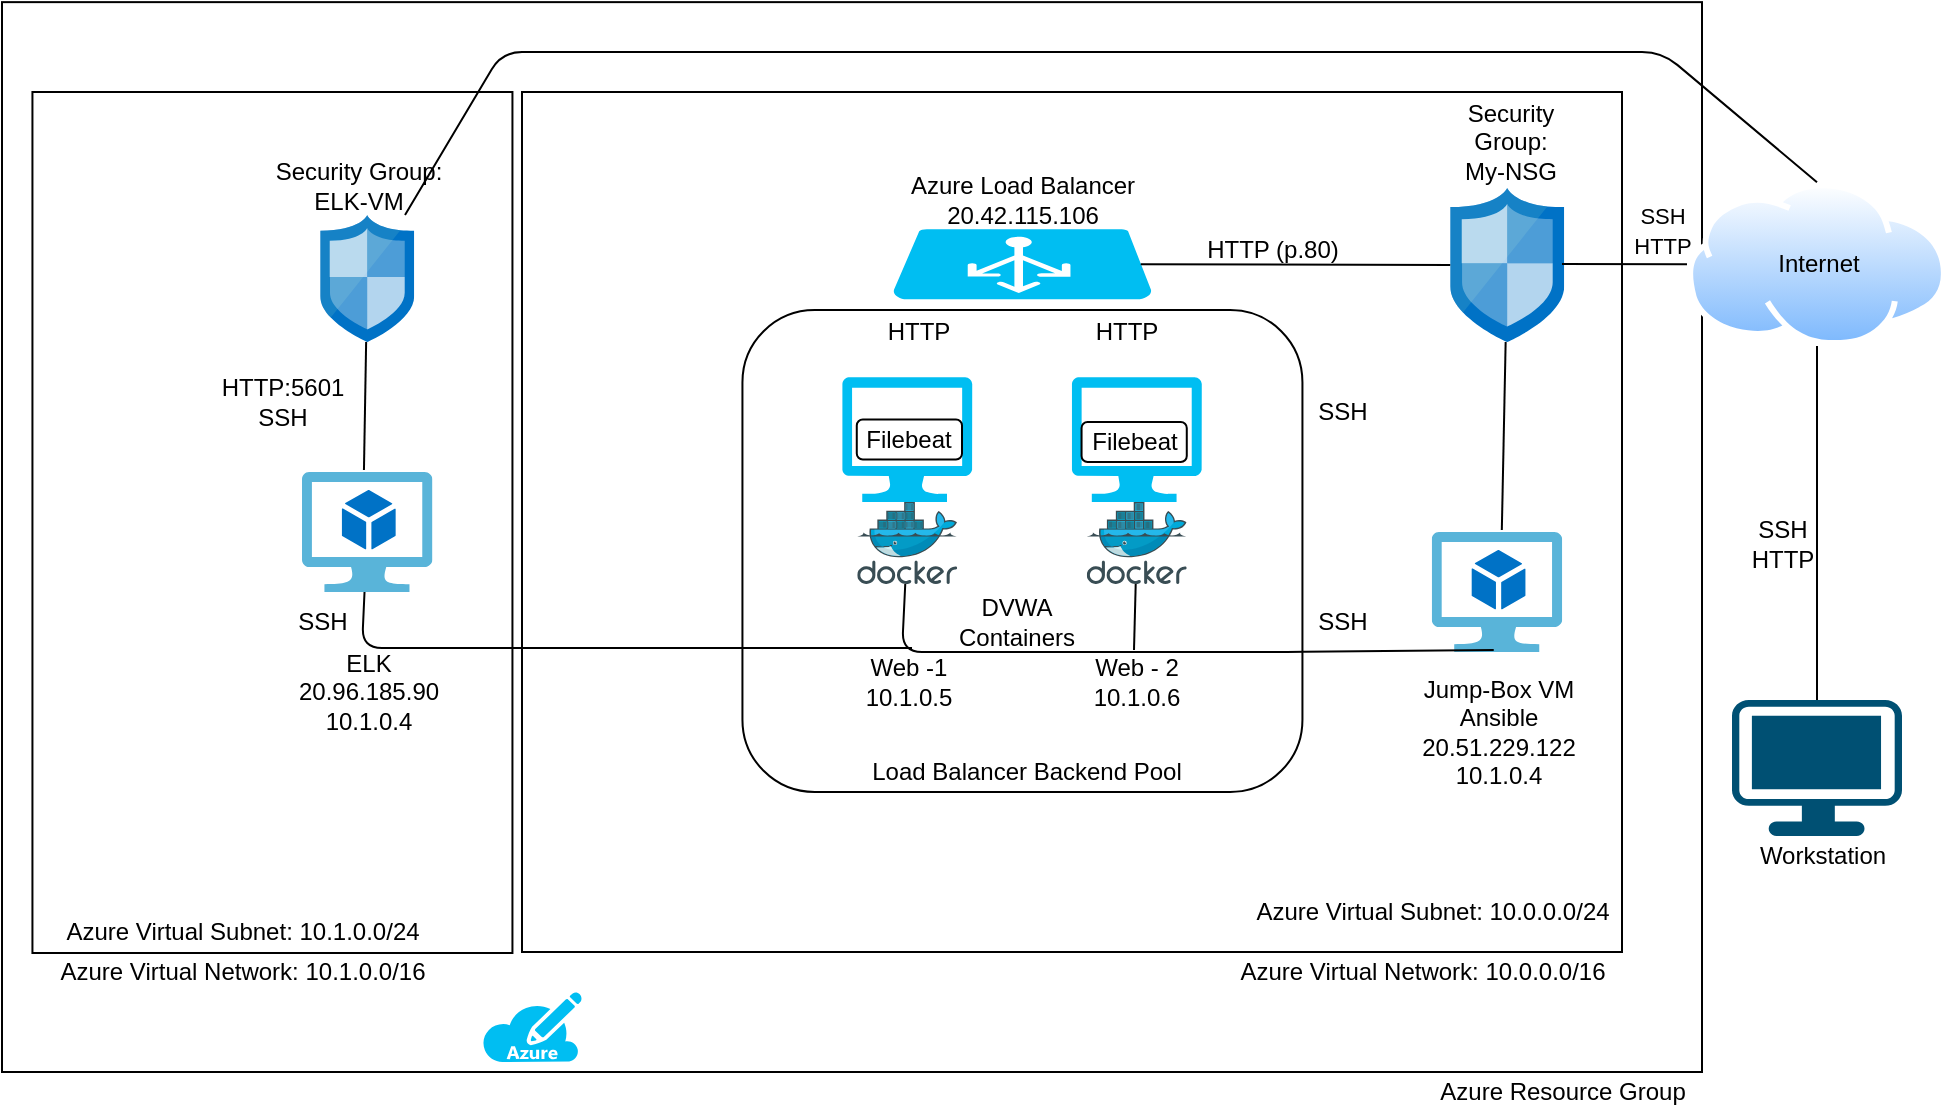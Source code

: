 <mxfile version="14.9.4" type="device" pages="2"><diagram id="WI9T0HZ2pTsCkuznbFz-" name="Page-1"><mxGraphModel dx="1113" dy="562" grid="1" gridSize="10" guides="1" tooltips="1" connect="1" arrows="1" fold="1" page="1" pageScale="1" pageWidth="1169" pageHeight="827" math="0" shadow="0"><root><mxCell id="0"/><mxCell id="1" parent="0"/><mxCell id="Ddgg6woKsuCXElCOtGVo-7" value="" style="rounded=0;whiteSpace=wrap;html=1;" parent="1" vertex="1"><mxGeometry y="65.07" width="850" height="534.93" as="geometry"/></mxCell><mxCell id="Ddgg6woKsuCXElCOtGVo-9" value="" style="rounded=0;whiteSpace=wrap;html=1;" parent="1" vertex="1"><mxGeometry x="260" y="110" width="550" height="430" as="geometry"/></mxCell><mxCell id="Ddgg6woKsuCXElCOtGVo-38" value="" style="rounded=1;whiteSpace=wrap;html=1;" parent="1" vertex="1"><mxGeometry x="370.22" y="219" width="280" height="241" as="geometry"/></mxCell><mxCell id="flzH0rfVugFR3oUlyLIn-26" value="" style="verticalLabelPosition=bottom;html=1;verticalAlign=top;align=center;strokeColor=none;fillColor=#00BEF2;shape=mxgraph.azure.computer;pointerEvents=1;" vertex="1" parent="1"><mxGeometry x="534.89" y="252.5" width="65" height="62.5" as="geometry"/></mxCell><mxCell id="flzH0rfVugFR3oUlyLIn-33" style="edgeStyle=none;rounded=0;orthogonalLoop=1;jettySize=auto;html=1;exitX=0.5;exitY=0;exitDx=0;exitDy=0;entryX=-0.048;entryY=-0.021;entryDx=0;entryDy=0;entryPerimeter=0;" edge="1" parent="1" source="flzH0rfVugFR3oUlyLIn-17" target="flzH0rfVugFR3oUlyLIn-5"><mxGeometry relative="1" as="geometry"/></mxCell><mxCell id="flzH0rfVugFR3oUlyLIn-17" value="" style="rounded=0;whiteSpace=wrap;html=1;" vertex="1" parent="1"><mxGeometry x="15.22" y="110" width="240" height="430.5" as="geometry"/></mxCell><mxCell id="Ddgg6woKsuCXElCOtGVo-1" value="" style="points=[[0.03,0.03,0],[0.5,0,0],[0.97,0.03,0],[1,0.4,0],[0.97,0.745,0],[0.5,1,0],[0.03,0.745,0],[0,0.4,0]];verticalLabelPosition=bottom;html=1;verticalAlign=top;aspect=fixed;align=center;pointerEvents=1;shape=mxgraph.cisco19.workstation;fillColor=#005073;strokeColor=none;" parent="1" vertex="1"><mxGeometry x="865" y="414" width="85" height="68" as="geometry"/></mxCell><mxCell id="Ddgg6woKsuCXElCOtGVo-2" value="Workstation" style="text;html=1;resizable=0;autosize=1;align=center;verticalAlign=middle;points=[];fillColor=none;strokeColor=none;rounded=0;" parent="1" vertex="1"><mxGeometry x="870" y="482" width="80" height="20" as="geometry"/></mxCell><mxCell id="Ddgg6woKsuCXElCOtGVo-3" value="" style="aspect=fixed;perimeter=ellipsePerimeter;html=1;align=center;shadow=0;dashed=0;spacingTop=3;image;image=img/lib/active_directory/internet_cloud.svg;" parent="1" vertex="1"><mxGeometry x="842.5" y="155.13" width="130" height="81.9" as="geometry"/></mxCell><mxCell id="Ddgg6woKsuCXElCOtGVo-4" value="Internet" style="text;html=1;resizable=0;autosize=1;align=center;verticalAlign=middle;points=[];fillColor=none;strokeColor=none;rounded=0;" parent="1" vertex="1"><mxGeometry x="877.5" y="186.08" width="60" height="20" as="geometry"/></mxCell><mxCell id="Ddgg6woKsuCXElCOtGVo-5" value="" style="endArrow=none;html=1;exitX=0.5;exitY=0;exitDx=0;exitDy=0;exitPerimeter=0;entryX=0.5;entryY=1;entryDx=0;entryDy=0;" parent="1" source="Ddgg6woKsuCXElCOtGVo-1" target="Ddgg6woKsuCXElCOtGVo-3" edge="1"><mxGeometry width="50" height="50" relative="1" as="geometry"><mxPoint x="460" y="320" as="sourcePoint"/><mxPoint x="510" y="270" as="targetPoint"/></mxGeometry></mxCell><mxCell id="Ddgg6woKsuCXElCOtGVo-6" value="SSH&lt;br&gt;HTTP" style="text;html=1;resizable=0;autosize=1;align=center;verticalAlign=middle;points=[];fillColor=none;strokeColor=none;rounded=0;" parent="1" vertex="1"><mxGeometry x="865" y="320.5" width="50" height="30" as="geometry"/></mxCell><mxCell id="Ddgg6woKsuCXElCOtGVo-8" value="Azure Resource Group" style="text;html=1;resizable=0;autosize=1;align=center;verticalAlign=middle;points=[];fillColor=none;strokeColor=none;rounded=0;" parent="1" vertex="1"><mxGeometry x="710" y="600" width="140" height="20" as="geometry"/></mxCell><mxCell id="Ddgg6woKsuCXElCOtGVo-10" value="Azure Virtual Network: 10.0.0.0/16" style="text;html=1;resizable=0;autosize=1;align=center;verticalAlign=middle;points=[];fillColor=none;strokeColor=none;rounded=0;" parent="1" vertex="1"><mxGeometry x="610" y="540" width="200" height="20" as="geometry"/></mxCell><mxCell id="Ddgg6woKsuCXElCOtGVo-11" value="Azure Virtual Subnet: 10.0.0.0/24" style="text;html=1;resizable=0;autosize=1;align=center;verticalAlign=middle;points=[];fillColor=none;strokeColor=none;rounded=0;" parent="1" vertex="1"><mxGeometry x="620" y="510" width="190" height="20" as="geometry"/></mxCell><mxCell id="Ddgg6woKsuCXElCOtGVo-12" value="" style="aspect=fixed;html=1;points=[];align=center;image;fontSize=12;image=img/lib/mscae/Network_Security_Groups_Classic.svg;" parent="1" vertex="1"><mxGeometry x="724.11" y="157.99" width="57" height="77.03" as="geometry"/></mxCell><mxCell id="Ddgg6woKsuCXElCOtGVo-13" value="Security&lt;br&gt;Group:&lt;br&gt;My-NSG" style="text;html=1;resizable=0;autosize=1;align=center;verticalAlign=middle;points=[];fillColor=none;strokeColor=none;rounded=0;" parent="1" vertex="1"><mxGeometry x="724.11" y="110.0" width="60" height="50" as="geometry"/></mxCell><mxCell id="Ddgg6woKsuCXElCOtGVo-14" value="" style="verticalLabelPosition=bottom;html=1;verticalAlign=top;align=center;strokeColor=none;fillColor=#00BEF2;shape=mxgraph.azure.azure_load_balancer;" parent="1" vertex="1"><mxGeometry x="445.22" y="178.58" width="130" height="35" as="geometry"/></mxCell><mxCell id="Ddgg6woKsuCXElCOtGVo-15" value="Azure Load Balancer&lt;br&gt;20.42.115.106" style="text;html=1;resizable=0;autosize=1;align=center;verticalAlign=middle;points=[];fillColor=none;strokeColor=none;rounded=0;" parent="1" vertex="1"><mxGeometry x="445.22" y="149" width="130" height="30" as="geometry"/></mxCell><mxCell id="Ddgg6woKsuCXElCOtGVo-16" value="" style="endArrow=none;html=1;entryX=0.955;entryY=0.5;entryDx=0;entryDy=0;entryPerimeter=0;" parent="1" source="Ddgg6woKsuCXElCOtGVo-12" target="Ddgg6woKsuCXElCOtGVo-14" edge="1"><mxGeometry width="50" height="50" relative="1" as="geometry"><mxPoint x="460" y="330" as="sourcePoint"/><mxPoint x="510" y="280" as="targetPoint"/></mxGeometry></mxCell><mxCell id="Ddgg6woKsuCXElCOtGVo-17" value="HTTP (p.80)" style="text;html=1;resizable=0;autosize=1;align=center;verticalAlign=middle;points=[];fillColor=none;strokeColor=none;rounded=0;" parent="1" vertex="1"><mxGeometry x="595" y="178.58" width="80" height="20" as="geometry"/></mxCell><mxCell id="Ddgg6woKsuCXElCOtGVo-19" value="" style="aspect=fixed;html=1;points=[];align=center;image;fontSize=12;image=img/lib/mscae/Virtual_Machine_2.svg;" parent="1" vertex="1"><mxGeometry x="714.89" y="330" width="65.22" height="60" as="geometry"/></mxCell><mxCell id="Ddgg6woKsuCXElCOtGVo-21" value="Jump-Box VM&lt;br&gt;Ansible&lt;br&gt;20.51.229.122&lt;br&gt;10.1.0.4" style="text;html=1;resizable=0;autosize=1;align=center;verticalAlign=middle;points=[];fillColor=none;strokeColor=none;rounded=0;" parent="1" vertex="1"><mxGeometry x="702.5" y="400" width="90" height="60" as="geometry"/></mxCell><mxCell id="Ddgg6woKsuCXElCOtGVo-22" value="" style="endArrow=none;html=1;exitX=0.537;exitY=-0.017;exitDx=0;exitDy=0;exitPerimeter=0;" parent="1" source="Ddgg6woKsuCXElCOtGVo-19" target="Ddgg6woKsuCXElCOtGVo-12" edge="1"><mxGeometry width="50" height="50" relative="1" as="geometry"><mxPoint x="460" y="310" as="sourcePoint"/><mxPoint x="510" y="260" as="targetPoint"/></mxGeometry></mxCell><mxCell id="Ddgg6woKsuCXElCOtGVo-23" value="SSH" style="text;html=1;resizable=0;autosize=1;align=center;verticalAlign=middle;points=[];fillColor=none;strokeColor=none;rounded=0;" parent="1" vertex="1"><mxGeometry x="650" y="260" width="40" height="20" as="geometry"/></mxCell><mxCell id="Ddgg6woKsuCXElCOtGVo-28" value="" style="endArrow=none;html=1;entryX=0.475;entryY=0.983;entryDx=0;entryDy=0;entryPerimeter=0;" parent="1" target="Ddgg6woKsuCXElCOtGVo-19" edge="1" source="Ddgg6woKsuCXElCOtGVo-34"><mxGeometry width="50" height="50" relative="1" as="geometry"><mxPoint x="309" y="359" as="sourcePoint"/><mxPoint x="460" y="414" as="targetPoint"/><Array as="points"><mxPoint x="450" y="390"/><mxPoint x="641" y="390"/></Array></mxGeometry></mxCell><mxCell id="Ddgg6woKsuCXElCOtGVo-29" value="" style="endArrow=none;html=1;" parent="1" edge="1" target="Ddgg6woKsuCXElCOtGVo-33"><mxGeometry width="50" height="50" relative="1" as="geometry"><mxPoint x="566" y="389" as="sourcePoint"/><mxPoint x="409" y="360" as="targetPoint"/></mxGeometry></mxCell><mxCell id="Ddgg6woKsuCXElCOtGVo-30" value="Web -1&lt;br&gt;10.1.0.5" style="text;html=1;resizable=0;autosize=1;align=center;verticalAlign=middle;points=[];fillColor=none;strokeColor=none;rounded=0;" parent="1" vertex="1"><mxGeometry x="422.61" y="390" width="60" height="30" as="geometry"/></mxCell><mxCell id="Ddgg6woKsuCXElCOtGVo-31" value="Web - 2&lt;br&gt;10.1.0.6" style="text;html=1;resizable=0;autosize=1;align=center;verticalAlign=middle;points=[];fillColor=none;strokeColor=none;rounded=0;" parent="1" vertex="1"><mxGeometry x="537.39" y="390" width="60" height="30" as="geometry"/></mxCell><mxCell id="Ddgg6woKsuCXElCOtGVo-32" value="SSH" style="text;html=1;resizable=0;autosize=1;align=center;verticalAlign=middle;points=[];fillColor=none;strokeColor=none;rounded=0;" parent="1" vertex="1"><mxGeometry x="650.22" y="365" width="40" height="20" as="geometry"/></mxCell><mxCell id="Ddgg6woKsuCXElCOtGVo-33" value="" style="aspect=fixed;html=1;points=[];align=center;image;fontSize=12;image=img/lib/mscae/Docker.svg;" parent="1" vertex="1"><mxGeometry x="542.39" y="315" width="50" height="41" as="geometry"/></mxCell><mxCell id="Ddgg6woKsuCXElCOtGVo-34" value="" style="aspect=fixed;html=1;points=[];align=center;image;fontSize=12;image=img/lib/mscae/Docker.svg;" parent="1" vertex="1"><mxGeometry x="427.61" y="315" width="50" height="41" as="geometry"/></mxCell><mxCell id="Ddgg6woKsuCXElCOtGVo-36" value="DVWA&lt;br&gt;Containers" style="text;html=1;resizable=0;autosize=1;align=center;verticalAlign=middle;points=[];fillColor=none;strokeColor=none;rounded=0;" parent="1" vertex="1"><mxGeometry x="472.39" y="360" width="70" height="30" as="geometry"/></mxCell><mxCell id="Ddgg6woKsuCXElCOtGVo-39" value="Load Balancer Backend Pool" style="text;html=1;resizable=0;autosize=1;align=center;verticalAlign=middle;points=[];fillColor=none;strokeColor=none;rounded=0;" parent="1" vertex="1"><mxGeometry x="427.39" y="440" width="170" height="20" as="geometry"/></mxCell><mxCell id="Ddgg6woKsuCXElCOtGVo-40" value="" style="endArrow=none;html=1;entryX=0;entryY=0.5;entryDx=0;entryDy=0;" parent="1" target="Ddgg6woKsuCXElCOtGVo-3" edge="1"><mxGeometry width="50" height="50" relative="1" as="geometry"><mxPoint x="780" y="196" as="sourcePoint"/><mxPoint x="500" y="240" as="targetPoint"/></mxGeometry></mxCell><mxCell id="Ddgg6woKsuCXElCOtGVo-41" value="" style="verticalLabelPosition=bottom;html=1;verticalAlign=top;align=center;strokeColor=none;fillColor=#00BEF2;shape=mxgraph.azure.azure_subscription;" parent="1" vertex="1"><mxGeometry x="240" y="560" width="50" height="35" as="geometry"/></mxCell><mxCell id="flzH0rfVugFR3oUlyLIn-3" value="" style="aspect=fixed;html=1;points=[];align=center;image;fontSize=12;image=img/lib/mscae/Network_Security_Groups_Classic.svg;" vertex="1" parent="1"><mxGeometry x="159.11" y="171.5" width="47" height="63.52" as="geometry"/></mxCell><mxCell id="flzH0rfVugFR3oUlyLIn-4" value="" style="aspect=fixed;html=1;points=[];align=center;image;fontSize=12;image=img/lib/mscae/Virtual_Machine_2.svg;" vertex="1" parent="1"><mxGeometry x="150" y="300" width="65.22" height="60" as="geometry"/></mxCell><mxCell id="flzH0rfVugFR3oUlyLIn-5" value="Security Group:&lt;br&gt;ELK-VM" style="text;html=1;resizable=0;autosize=1;align=center;verticalAlign=middle;points=[];fillColor=none;strokeColor=none;rounded=0;" vertex="1" parent="1"><mxGeometry x="127.61" y="141.5" width="100" height="30" as="geometry"/></mxCell><mxCell id="flzH0rfVugFR3oUlyLIn-6" value="" style="endArrow=none;html=1;entryX=0.475;entryY=-0.017;entryDx=0;entryDy=0;entryPerimeter=0;" edge="1" parent="1" source="flzH0rfVugFR3oUlyLIn-3" target="flzH0rfVugFR3oUlyLIn-4"><mxGeometry width="50" height="50" relative="1" as="geometry"><mxPoint x="460" y="310" as="sourcePoint"/><mxPoint x="510" y="260" as="targetPoint"/></mxGeometry></mxCell><mxCell id="flzH0rfVugFR3oUlyLIn-7" value="HTTP:5601&lt;br&gt;SSH" style="text;html=1;resizable=0;autosize=1;align=center;verticalAlign=middle;points=[];fillColor=none;strokeColor=none;rounded=0;" vertex="1" parent="1"><mxGeometry x="100.0" y="250" width="80" height="30" as="geometry"/></mxCell><mxCell id="flzH0rfVugFR3oUlyLIn-8" value="ELK&lt;br&gt;20.96.185.90&lt;br&gt;10.1.0.4" style="text;html=1;resizable=0;autosize=1;align=center;verticalAlign=middle;points=[];fillColor=none;strokeColor=none;rounded=0;" vertex="1" parent="1"><mxGeometry x="137.61" y="385" width="90" height="50" as="geometry"/></mxCell><mxCell id="flzH0rfVugFR3oUlyLIn-9" value="" style="endArrow=none;html=1;entryX=0.54;entryY=-0.067;entryDx=0;entryDy=0;entryPerimeter=0;" edge="1" parent="1" source="flzH0rfVugFR3oUlyLIn-4" target="Ddgg6woKsuCXElCOtGVo-30"><mxGeometry width="50" height="50" relative="1" as="geometry"><mxPoint x="60" y="388" as="sourcePoint"/><mxPoint x="510" y="250" as="targetPoint"/><Array as="points"><mxPoint x="180" y="388"/></Array></mxGeometry></mxCell><mxCell id="flzH0rfVugFR3oUlyLIn-10" value="SSH" style="text;html=1;resizable=0;autosize=1;align=center;verticalAlign=middle;points=[];fillColor=none;strokeColor=none;rounded=0;" vertex="1" parent="1"><mxGeometry x="140" y="365" width="40" height="20" as="geometry"/></mxCell><mxCell id="flzH0rfVugFR3oUlyLIn-11" style="edgeStyle=none;rounded=0;orthogonalLoop=1;jettySize=auto;html=1;exitX=0.5;exitY=0;exitDx=0;exitDy=0;" edge="1" parent="1" source="Ddgg6woKsuCXElCOtGVo-9" target="Ddgg6woKsuCXElCOtGVo-9"><mxGeometry relative="1" as="geometry"/></mxCell><mxCell id="flzH0rfVugFR3oUlyLIn-13" value="Azure Virtual Network: 10.1.0.0/16" style="text;html=1;resizable=0;autosize=1;align=center;verticalAlign=middle;points=[];fillColor=none;strokeColor=none;rounded=0;" vertex="1" parent="1"><mxGeometry x="20.22" y="540" width="200" height="20" as="geometry"/></mxCell><mxCell id="flzH0rfVugFR3oUlyLIn-14" value="Azure Virtual Subnet: 10.1.0.0/24" style="text;html=1;resizable=0;autosize=1;align=center;verticalAlign=middle;points=[];fillColor=none;strokeColor=none;rounded=0;" vertex="1" parent="1"><mxGeometry x="25.22" y="520" width="190" height="20" as="geometry"/></mxCell><mxCell id="flzH0rfVugFR3oUlyLIn-15" value="" style="endArrow=none;html=1;entryX=0.5;entryY=0;entryDx=0;entryDy=0;" edge="1" parent="1" source="flzH0rfVugFR3oUlyLIn-3" target="Ddgg6woKsuCXElCOtGVo-3"><mxGeometry width="50" height="50" relative="1" as="geometry"><mxPoint x="460" y="400" as="sourcePoint"/><mxPoint x="510" y="350" as="targetPoint"/><Array as="points"><mxPoint x="250" y="90"/><mxPoint x="830" y="90"/></Array></mxGeometry></mxCell><mxCell id="flzH0rfVugFR3oUlyLIn-20" value="Filebeat" style="rounded=1;whiteSpace=wrap;html=1;" vertex="1" parent="1"><mxGeometry x="539.78" y="275" width="52.61" height="20" as="geometry"/></mxCell><mxCell id="flzH0rfVugFR3oUlyLIn-21" value="HTTP" style="text;html=1;resizable=0;autosize=1;align=center;verticalAlign=middle;points=[];fillColor=none;strokeColor=none;rounded=0;" vertex="1" parent="1"><mxGeometry x="537.39" y="220" width="50" height="20" as="geometry"/></mxCell><mxCell id="flzH0rfVugFR3oUlyLIn-23" value="HTTP" style="text;html=1;resizable=0;autosize=1;align=center;verticalAlign=middle;points=[];fillColor=none;strokeColor=none;rounded=0;" vertex="1" parent="1"><mxGeometry x="432.61" y="220" width="50" height="20" as="geometry"/></mxCell><mxCell id="flzH0rfVugFR3oUlyLIn-27" value="" style="verticalLabelPosition=bottom;html=1;verticalAlign=top;align=center;strokeColor=none;fillColor=#00BEF2;shape=mxgraph.azure.computer;pointerEvents=1;" vertex="1" parent="1"><mxGeometry x="420.11" y="252.5" width="65" height="62.5" as="geometry"/></mxCell><mxCell id="flzH0rfVugFR3oUlyLIn-29" value="Filebeat" style="rounded=1;whiteSpace=wrap;html=1;" vertex="1" parent="1"><mxGeometry x="427.39" y="273.75" width="52.61" height="20" as="geometry"/></mxCell><mxCell id="flzH0rfVugFR3oUlyLIn-32" value="&lt;font style=&quot;font-size: 11px&quot;&gt;SSH&lt;br&gt;HTTP&lt;/font&gt;" style="text;html=1;resizable=0;autosize=1;align=center;verticalAlign=middle;points=[];fillColor=none;strokeColor=none;rounded=0;" vertex="1" parent="1"><mxGeometry x="810" y="158.58" width="40" height="40" as="geometry"/></mxCell></root></mxGraphModel></diagram><diagram id="1A3fjjJ17R51M7-vLuVB" name="Page-2"><mxGraphModel dx="1113" dy="562" grid="1" gridSize="10" guides="1" tooltips="1" connect="1" arrows="1" fold="1" page="1" pageScale="1" pageWidth="827" pageHeight="1169" math="0" shadow="0"><root><mxCell id="tyAlhcsJGJHTSoQ3hSzn-0"/><mxCell id="tyAlhcsJGJHTSoQ3hSzn-1" parent="tyAlhcsJGJHTSoQ3hSzn-0"/><mxCell id="fepPrqTvyG6IelMsG1jj-0" value="" style="rounded=1;whiteSpace=wrap;html=1;sketch=0;fontSize=10;fontColor=#333333;strokeColor=#666666;fillColor=#f5f5f5;" vertex="1" parent="tyAlhcsJGJHTSoQ3hSzn-1"><mxGeometry x="20" y="160" width="670" height="370" as="geometry"/></mxCell><mxCell id="fepPrqTvyG6IelMsG1jj-1" value="" style="rounded=1;whiteSpace=wrap;html=1;sketch=0;fontSize=10;strokeColor=#d6b656;fillColor=#FFF2CC;" vertex="1" parent="tyAlhcsJGJHTSoQ3hSzn-1"><mxGeometry x="45" y="200" width="355" height="280" as="geometry"/></mxCell><mxCell id="fepPrqTvyG6IelMsG1jj-29" value="" style="rounded=1;whiteSpace=wrap;html=1;dashed=1;sketch=0;fontSize=10;fontColor=#000000;strokeColor=#B09500;fillColor=#FFFAEB;" vertex="1" parent="tyAlhcsJGJHTSoQ3hSzn-1"><mxGeometry x="60" y="330" width="310" height="130" as="geometry"/></mxCell><mxCell id="fepPrqTvyG6IelMsG1jj-2" value="" style="rounded=1;whiteSpace=wrap;html=1;sketch=0;fontSize=10;strokeColor=#82b366;fillColor=#CEE0CD;" vertex="1" parent="tyAlhcsJGJHTSoQ3hSzn-1"><mxGeometry x="420" y="200" width="230" height="280" as="geometry"/></mxCell><mxCell id="fepPrqTvyG6IelMsG1jj-27" value="" style="rounded=1;whiteSpace=wrap;html=1;sketch=0;fontSize=10;fontColor=#ffffff;strokeColor=#3A5431;dashed=1;fillColor=#E6FFCC;" vertex="1" parent="tyAlhcsJGJHTSoQ3hSzn-1"><mxGeometry x="490" y="270" width="148.5" height="180" as="geometry"/></mxCell><mxCell id="fepPrqTvyG6IelMsG1jj-20" value="" style="edgeStyle=orthogonalEdgeStyle;rounded=1;sketch=0;orthogonalLoop=1;jettySize=auto;html=1;fontSize=10;fontColor=#5C5C5C;strokeColor=#006658;fillColor=#21C0A5;" edge="1" parent="tyAlhcsJGJHTSoQ3hSzn-1" source="-UipJUg-VtMSBW28v-nw-1"><mxGeometry relative="1" as="geometry"><mxPoint x="579" y="210" as="targetPoint"/></mxGeometry></mxCell><mxCell id="-UipJUg-VtMSBW28v-nw-1" value="" style="points=[[0.03,0.03,0],[0.5,0,0],[0.97,0.03,0],[1,0.4,0],[0.97,0.745,0],[0.5,1,0],[0.03,0.745,0],[0,0.4,0]];verticalLabelPosition=bottom;html=1;verticalAlign=top;aspect=fixed;align=center;pointerEvents=1;shape=mxgraph.cisco19.workstation;fillColor=#21C0A5;strokeColor=none;rounded=0;sketch=0;fontColor=#5C5C5C;" vertex="1" parent="tyAlhcsJGJHTSoQ3hSzn-1"><mxGeometry x="135" y="30" width="50" height="40" as="geometry"/></mxCell><mxCell id="6asa26C-fCAY9pJGhrGT-1" value="Workstation" style="text;html=1;resizable=0;autosize=1;align=center;verticalAlign=middle;points=[];fillColor=none;strokeColor=none;rounded=0;sketch=0;fontColor=#5C5C5C;fontSize=10;" vertex="1" parent="tyAlhcsJGJHTSoQ3hSzn-1"><mxGeometry x="125" y="10" width="70" height="20" as="geometry"/></mxCell><mxCell id="tJC3nhPzCCTbgDetKRa6-1" value="" style="aspect=fixed;perimeter=ellipsePerimeter;html=1;align=center;shadow=0;dashed=0;spacingTop=3;image;image=img/lib/active_directory/internet_cloud.svg;rounded=0;sketch=0;fontSize=10;fontColor=#5C5C5C;strokeColor=#006658;fillColor=#21C0A5;" vertex="1" parent="tyAlhcsJGJHTSoQ3hSzn-1"><mxGeometry x="112.66" y="90" width="94.68" height="59.64" as="geometry"/></mxCell><mxCell id="rwvM7GhDs5YhK6XTBhV0-0" value="Internet" style="text;html=1;resizable=0;autosize=1;align=center;verticalAlign=middle;points=[];fillColor=none;strokeColor=none;rounded=0;sketch=0;fontSize=10;fontColor=#5C5C5C;" vertex="1" parent="tyAlhcsJGJHTSoQ3hSzn-1"><mxGeometry x="135" y="109.82" width="50" height="20" as="geometry"/></mxCell><mxCell id="fepPrqTvyG6IelMsG1jj-3" value="" style="verticalLabelPosition=bottom;html=1;verticalAlign=top;align=center;strokeColor=none;fillColor=#00BEF2;shape=mxgraph.azure.azure_subscription;rounded=0;sketch=0;fontSize=10;fontColor=#5C5C5C;" vertex="1" parent="tyAlhcsJGJHTSoQ3hSzn-1"><mxGeometry x="50" y="490" width="50" height="35" as="geometry"/></mxCell><mxCell id="fepPrqTvyG6IelMsG1jj-4" value="Virtual Network: RedTeamNet 10.1.0.0/16" style="text;html=1;resizable=0;autosize=1;align=center;verticalAlign=middle;points=[];fillColor=none;strokeColor=none;rounded=0;sketch=0;fontSize=10;fontColor=#5C5C5C;" vertex="1" parent="tyAlhcsJGJHTSoQ3hSzn-1"><mxGeometry x="172.5" y="480" width="200" height="20" as="geometry"/></mxCell><mxCell id="fepPrqTvyG6IelMsG1jj-5" value="Virtual Network: ELK-VNet 10.0.0.0/16" style="text;html=1;resizable=0;autosize=1;align=center;verticalAlign=middle;points=[];fillColor=none;strokeColor=none;rounded=0;sketch=0;fontSize=10;fontColor=#5C5C5C;" vertex="1" parent="tyAlhcsJGJHTSoQ3hSzn-1"><mxGeometry x="440" y="480" width="190" height="20" as="geometry"/></mxCell><mxCell id="fepPrqTvyG6IelMsG1jj-6" value="Subnet: 10.1.0.0/24" style="text;html=1;resizable=0;autosize=1;align=center;verticalAlign=middle;points=[];fillColor=none;strokeColor=none;rounded=0;sketch=0;fontSize=10;fontColor=#5C5C5C;" vertex="1" parent="tyAlhcsJGJHTSoQ3hSzn-1"><mxGeometry x="272.5" y="460" width="100" height="20" as="geometry"/></mxCell><mxCell id="fepPrqTvyG6IelMsG1jj-7" value="Subnet:10.0.0.0/24" style="text;html=1;resizable=0;autosize=1;align=center;verticalAlign=middle;points=[];fillColor=none;strokeColor=none;rounded=0;sketch=0;fontSize=10;fontColor=#5C5C5C;" vertex="1" parent="tyAlhcsJGJHTSoQ3hSzn-1"><mxGeometry x="530" y="460" width="100" height="20" as="geometry"/></mxCell><mxCell id="fepPrqTvyG6IelMsG1jj-10" value="" style="aspect=fixed;html=1;points=[];align=center;image;fontSize=12;image=img/lib/mscae/Network_Security_Groups_Classic.svg;rounded=0;sketch=0;fontColor=#5C5C5C;strokeColor=#006658;fillColor=#21C0A5;" vertex="1" parent="tyAlhcsJGJHTSoQ3hSzn-1"><mxGeometry x="141.5" y="210" width="37" height="50" as="geometry"/></mxCell><mxCell id="fepPrqTvyG6IelMsG1jj-11" value="" style="aspect=fixed;html=1;points=[];align=center;image;fontSize=12;image=img/lib/mscae/Network_Security_Groups_Classic.svg;rounded=0;sketch=0;fontColor=#5C5C5C;strokeColor=#006658;fillColor=#21C0A5;" vertex="1" parent="tyAlhcsJGJHTSoQ3hSzn-1"><mxGeometry x="560" y="210" width="37" height="50" as="geometry"/></mxCell><mxCell id="fepPrqTvyG6IelMsG1jj-12" value="&lt;b&gt;Security Group:&lt;br&gt;&lt;/b&gt;My-NSG" style="text;html=1;resizable=0;autosize=1;align=center;verticalAlign=middle;points=[];fillColor=none;strokeColor=none;rounded=0;sketch=0;fontSize=10;fontColor=#5C5C5C;" vertex="1" parent="tyAlhcsJGJHTSoQ3hSzn-1"><mxGeometry x="55" y="220" width="90" height="30" as="geometry"/></mxCell><mxCell id="fepPrqTvyG6IelMsG1jj-13" value="&lt;b&gt;Security Group:&lt;br&gt;&lt;/b&gt;ELK-VM-nsg" style="text;html=1;resizable=0;autosize=1;align=center;verticalAlign=middle;points=[];fillColor=none;strokeColor=none;rounded=0;sketch=0;fontSize=10;fontColor=#5C5C5C;" vertex="1" parent="tyAlhcsJGJHTSoQ3hSzn-1"><mxGeometry x="475" y="220" width="90" height="30" as="geometry"/></mxCell><mxCell id="fepPrqTvyG6IelMsG1jj-14" value="" style="verticalLabelPosition=bottom;html=1;verticalAlign=top;align=center;strokeColor=none;fillColor=#00BEF2;shape=mxgraph.azure.computer;pointerEvents=1;rounded=0;sketch=0;fontSize=10;fontColor=#5C5C5C;" vertex="1" parent="tyAlhcsJGJHTSoQ3hSzn-1"><mxGeometry x="552.62" y="320" width="55.25" height="50" as="geometry"/></mxCell><mxCell id="fepPrqTvyG6IelMsG1jj-15" value="" style="verticalLabelPosition=bottom;html=1;verticalAlign=top;align=center;strokeColor=none;fillColor=#00BEF2;shape=mxgraph.azure.computer;pointerEvents=1;rounded=0;sketch=0;fontSize=10;fontColor=#5C5C5C;" vertex="1" parent="tyAlhcsJGJHTSoQ3hSzn-1"><mxGeometry x="81.55" y="360" width="58.45" height="50" as="geometry"/></mxCell><mxCell id="fepPrqTvyG6IelMsG1jj-17" value="" style="verticalLabelPosition=bottom;html=1;verticalAlign=top;align=center;strokeColor=none;fillColor=#00BEF2;shape=mxgraph.azure.computer;pointerEvents=1;rounded=0;sketch=0;fontSize=10;fontColor=#5C5C5C;" vertex="1" parent="tyAlhcsJGJHTSoQ3hSzn-1"><mxGeometry x="297.5" y="235" width="56.11" height="50" as="geometry"/></mxCell><mxCell id="fepPrqTvyG6IelMsG1jj-18" value="" style="verticalLabelPosition=bottom;html=1;verticalAlign=top;align=center;strokeColor=none;fillColor=#00BEF2;shape=mxgraph.azure.azure_load_balancer;rounded=0;sketch=0;fontSize=10;fontColor=#5C5C5C;" vertex="1" parent="tyAlhcsJGJHTSoQ3hSzn-1"><mxGeometry x="130" y="280" width="60" height="40" as="geometry"/></mxCell><mxCell id="fepPrqTvyG6IelMsG1jj-21" value="HTTP: 5601" style="text;html=1;align=center;verticalAlign=middle;resizable=0;points=[];autosize=1;strokeColor=none;fontSize=10;fontColor=#5C5C5C;" vertex="1" parent="tyAlhcsJGJHTSoQ3hSzn-1"><mxGeometry x="359.25" y="30" width="70" height="20" as="geometry"/></mxCell><mxCell id="fepPrqTvyG6IelMsG1jj-22" value="&lt;b&gt;ELK-VM&lt;br&gt;&lt;/b&gt;Public IP: 20.96.185.90&lt;br&gt;Private IP: 10.0.0.4" style="text;html=1;resizable=0;autosize=1;align=center;verticalAlign=middle;points=[];fillColor=none;strokeColor=none;rounded=0;sketch=0;fontSize=10;fontColor=#5C5C5C;" vertex="1" parent="tyAlhcsJGJHTSoQ3hSzn-1"><mxGeometry x="520" y="370" width="120" height="40" as="geometry"/></mxCell><mxCell id="fepPrqTvyG6IelMsG1jj-23" value="" style="endArrow=none;html=1;fontSize=10;fontColor=#5C5C5C;strokeColor=#006658;fillColor=#21C0A5;exitX=0.5;exitY=0;exitDx=0;exitDy=0;exitPerimeter=0;startArrow=none;" edge="1" parent="tyAlhcsJGJHTSoQ3hSzn-1" source="fepPrqTvyG6IelMsG1jj-24" target="fepPrqTvyG6IelMsG1jj-11"><mxGeometry width="50" height="50" relative="1" as="geometry"><mxPoint x="510" y="290" as="sourcePoint"/><mxPoint x="560" y="240" as="targetPoint"/></mxGeometry></mxCell><mxCell id="fepPrqTvyG6IelMsG1jj-24" value="SSH&lt;br&gt;HTTP: 5601" style="text;html=1;resizable=0;autosize=1;align=center;verticalAlign=middle;points=[];fillColor=none;strokeColor=none;rounded=0;sketch=0;fontSize=10;fontColor=#5C5C5C;" vertex="1" parent="tyAlhcsJGJHTSoQ3hSzn-1"><mxGeometry x="545.25" y="270" width="70" height="30" as="geometry"/></mxCell><mxCell id="fepPrqTvyG6IelMsG1jj-25" value="" style="endArrow=none;html=1;fontSize=10;fontColor=#5C5C5C;strokeColor=#006658;fillColor=#21C0A5;exitX=0.5;exitY=0;exitDx=0;exitDy=0;exitPerimeter=0;" edge="1" parent="tyAlhcsJGJHTSoQ3hSzn-1" source="fepPrqTvyG6IelMsG1jj-14" target="fepPrqTvyG6IelMsG1jj-24"><mxGeometry width="50" height="50" relative="1" as="geometry"><mxPoint x="578.5" y="310" as="sourcePoint"/><mxPoint x="578.5" y="260" as="targetPoint"/></mxGeometry></mxCell><mxCell id="fepPrqTvyG6IelMsG1jj-28" value="Region: East US 2" style="text;html=1;resizable=0;autosize=1;align=center;verticalAlign=middle;points=[];fillColor=none;strokeColor=none;rounded=0;dashed=1;sketch=0;fontSize=10;fontColor=#5C5C5C;" vertex="1" parent="tyAlhcsJGJHTSoQ3hSzn-1"><mxGeometry x="515.25" y="430" width="100" height="20" as="geometry"/></mxCell><mxCell id="fepPrqTvyG6IelMsG1jj-30" value="Region:&amp;nbsp; East US" style="text;html=1;resizable=0;autosize=1;align=center;verticalAlign=middle;points=[];fillColor=none;strokeColor=none;rounded=0;dashed=1;sketch=0;fontSize=10;fontColor=#5C5C5C;" vertex="1" parent="tyAlhcsJGJHTSoQ3hSzn-1"><mxGeometry x="272.5" y="440" width="90" height="20" as="geometry"/></mxCell><mxCell id="fepPrqTvyG6IelMsG1jj-31" value="" style="endArrow=none;html=1;fontSize=10;fontColor=#5C5C5C;strokeColor=#006658;fillColor=#21C0A5;entryX=0.5;entryY=1;entryDx=0;entryDy=0;entryPerimeter=0;exitX=0.5;exitY=0;exitDx=0;exitDy=0;" edge="1" parent="tyAlhcsJGJHTSoQ3hSzn-1" source="tJC3nhPzCCTbgDetKRa6-1" target="-UipJUg-VtMSBW28v-nw-1"><mxGeometry width="50" height="50" relative="1" as="geometry"><mxPoint x="330" y="240" as="sourcePoint"/><mxPoint x="380" y="190" as="targetPoint"/></mxGeometry></mxCell><mxCell id="fepPrqTvyG6IelMsG1jj-32" value="" style="endArrow=none;html=1;fontSize=10;fontColor=#5C5C5C;strokeColor=#006658;fillColor=#21C0A5;entryX=0.5;entryY=1;entryDx=0;entryDy=0;" edge="1" parent="tyAlhcsJGJHTSoQ3hSzn-1" source="fepPrqTvyG6IelMsG1jj-10" target="tJC3nhPzCCTbgDetKRa6-1"><mxGeometry width="50" height="50" relative="1" as="geometry"><mxPoint x="330" y="240" as="sourcePoint"/><mxPoint x="380" y="190" as="targetPoint"/></mxGeometry></mxCell><mxCell id="fepPrqTvyG6IelMsG1jj-33" value="SSH, HTTP" style="text;html=1;resizable=0;autosize=1;align=center;verticalAlign=middle;points=[];fillColor=none;strokeColor=none;rounded=0;dashed=1;sketch=0;fontSize=10;fontColor=#5C5C5C;" vertex="1" parent="tyAlhcsJGJHTSoQ3hSzn-1"><mxGeometry x="153.5" y="160" width="70" height="20" as="geometry"/></mxCell><mxCell id="fepPrqTvyG6IelMsG1jj-34" value="" style="endArrow=none;html=1;fontSize=10;fontColor=#5C5C5C;strokeColor=#006658;fillColor=#21C0A5;entryX=0.473;entryY=1;entryDx=0;entryDy=0;entryPerimeter=0;exitX=0.5;exitY=0;exitDx=0;exitDy=0;exitPerimeter=0;" edge="1" parent="tyAlhcsJGJHTSoQ3hSzn-1" source="fepPrqTvyG6IelMsG1jj-18" target="fepPrqTvyG6IelMsG1jj-10"><mxGeometry width="50" height="50" relative="1" as="geometry"><mxPoint x="330" y="360" as="sourcePoint"/><mxPoint x="380" y="310" as="targetPoint"/></mxGeometry></mxCell><mxCell id="fepPrqTvyG6IelMsG1jj-35" value="HTTP" style="text;html=1;resizable=0;autosize=1;align=center;verticalAlign=middle;points=[];fillColor=none;strokeColor=none;rounded=0;dashed=1;sketch=0;fontSize=10;fontColor=#5C5C5C;" vertex="1" parent="tyAlhcsJGJHTSoQ3hSzn-1"><mxGeometry x="125" y="260" width="40" height="20" as="geometry"/></mxCell><mxCell id="fepPrqTvyG6IelMsG1jj-36" value="" style="endArrow=none;html=1;fontSize=10;fontColor=#5C5C5C;strokeColor=#006658;fillColor=#21C0A5;exitX=0.5;exitY=0;exitDx=0;exitDy=0;exitPerimeter=0;entryX=0.5;entryY=1;entryDx=0;entryDy=0;entryPerimeter=0;" edge="1" parent="tyAlhcsJGJHTSoQ3hSzn-1" source="fepPrqTvyG6IelMsG1jj-15" target="fepPrqTvyG6IelMsG1jj-18"><mxGeometry width="50" height="50" relative="1" as="geometry"><mxPoint x="330" y="360" as="sourcePoint"/><mxPoint x="380" y="310" as="targetPoint"/></mxGeometry></mxCell><mxCell id="fepPrqTvyG6IelMsG1jj-37" value="" style="endArrow=none;html=1;fontSize=10;fontColor=#5C5C5C;strokeColor=#006658;fillColor=#21C0A5;exitX=0.5;exitY=0;exitDx=0;exitDy=0;exitPerimeter=0;entryX=0.5;entryY=1;entryDx=0;entryDy=0;entryPerimeter=0;" edge="1" parent="tyAlhcsJGJHTSoQ3hSzn-1" target="fepPrqTvyG6IelMsG1jj-18"><mxGeometry width="50" height="50" relative="1" as="geometry"><mxPoint x="225.64" y="360" as="sourcePoint"/><mxPoint x="380" y="310" as="targetPoint"/></mxGeometry></mxCell><mxCell id="fepPrqTvyG6IelMsG1jj-38" value="HTTP" style="text;html=1;resizable=0;autosize=1;align=center;verticalAlign=middle;points=[];fillColor=none;strokeColor=none;rounded=0;dashed=1;sketch=0;fontSize=10;fontColor=#5C5C5C;" vertex="1" parent="tyAlhcsJGJHTSoQ3hSzn-1"><mxGeometry x="202.5" y="335" width="40" height="20" as="geometry"/></mxCell><mxCell id="fepPrqTvyG6IelMsG1jj-39" value="HTTP" style="text;html=1;resizable=0;autosize=1;align=center;verticalAlign=middle;points=[];fillColor=none;strokeColor=none;rounded=0;dashed=1;sketch=0;fontSize=10;fontColor=#5C5C5C;" vertex="1" parent="tyAlhcsJGJHTSoQ3hSzn-1"><mxGeometry x="89.99" y="335" width="40" height="20" as="geometry"/></mxCell><mxCell id="fepPrqTvyG6IelMsG1jj-40" value="&lt;b&gt;Load Balancer:&lt;br&gt;LB-new&lt;/b&gt;&lt;br&gt;IP: 13.72.85.193" style="text;html=1;resizable=0;autosize=1;align=center;verticalAlign=middle;points=[];fillColor=none;strokeColor=none;rounded=0;dashed=1;sketch=0;fontSize=10;fontColor=#5C5C5C;" vertex="1" parent="tyAlhcsJGJHTSoQ3hSzn-1"><mxGeometry x="45" y="280" width="90" height="40" as="geometry"/></mxCell><mxCell id="fepPrqTvyG6IelMsG1jj-41" value="" style="aspect=fixed;html=1;points=[];align=center;image;fontSize=12;image=img/lib/mscae/Docker.svg;rounded=0;dashed=1;sketch=0;fontColor=#5C5C5C;strokeColor=#006658;fillColor=#FFFAEB;" vertex="1" parent="tyAlhcsJGJHTSoQ3hSzn-1"><mxGeometry x="100.85" y="377.5" width="18.29" height="15" as="geometry"/></mxCell><mxCell id="fepPrqTvyG6IelMsG1jj-44" value="&lt;font style=&quot;font-size: 9px&quot;&gt;Filebeat&lt;/font&gt;" style="text;html=1;resizable=0;autosize=1;align=center;verticalAlign=middle;points=[];fillColor=none;strokeColor=none;rounded=0;dashed=1;sketch=0;fontSize=10;fontColor=#5C5C5C;" vertex="1" parent="tyAlhcsJGJHTSoQ3hSzn-1"><mxGeometry x="85" y="360" width="50" height="20" as="geometry"/></mxCell><mxCell id="fepPrqTvyG6IelMsG1jj-47" value="&lt;b&gt;VM Web-1&lt;br&gt;&lt;/b&gt;IP: 10.1.0.5" style="text;html=1;resizable=0;autosize=1;align=center;verticalAlign=middle;points=[];fillColor=none;strokeColor=none;rounded=0;dashed=1;sketch=0;fontSize=10;fontColor=#5C5C5C;" vertex="1" parent="tyAlhcsJGJHTSoQ3hSzn-1"><mxGeometry x="83.3" y="430" width="70" height="30" as="geometry"/></mxCell><mxCell id="fepPrqTvyG6IelMsG1jj-48" value="&lt;b&gt;VM Web-2&lt;br&gt;&lt;/b&gt;IP: 10.1.0.6" style="text;html=1;resizable=0;autosize=1;align=center;verticalAlign=middle;points=[];fillColor=none;strokeColor=none;rounded=0;dashed=1;sketch=0;fontSize=10;fontColor=#5C5C5C;" vertex="1" parent="tyAlhcsJGJHTSoQ3hSzn-1"><mxGeometry x="190.64" y="430" width="70" height="30" as="geometry"/></mxCell><mxCell id="fepPrqTvyG6IelMsG1jj-49" value="Ansible" style="text;html=1;resizable=0;autosize=1;align=center;verticalAlign=middle;points=[];fillColor=none;strokeColor=none;rounded=0;dashed=1;sketch=0;fontSize=10;fontColor=#5C5C5C;" vertex="1" parent="tyAlhcsJGJHTSoQ3hSzn-1"><mxGeometry x="297.5" y="250" width="50" height="20" as="geometry"/></mxCell><mxCell id="fepPrqTvyG6IelMsG1jj-50" value="&lt;b&gt;VM Jump-Box&lt;br&gt;&lt;/b&gt;Public IP: 20.51.229.122&lt;br&gt;Private IP: 10.1.0.4" style="text;html=1;resizable=0;autosize=1;align=center;verticalAlign=middle;points=[];fillColor=none;strokeColor=none;rounded=0;dashed=1;sketch=0;fontSize=10;fontColor=#5C5C5C;" vertex="1" parent="tyAlhcsJGJHTSoQ3hSzn-1"><mxGeometry x="262.39" y="290" width="120" height="40" as="geometry"/></mxCell><mxCell id="fepPrqTvyG6IelMsG1jj-51" value="" style="endArrow=none;html=1;fontSize=10;fontColor=#5C5C5C;strokeColor=#006658;fillColor=#21C0A5;entryX=0;entryY=0.5;entryDx=0;entryDy=0;entryPerimeter=0;startArrow=none;" edge="1" parent="tyAlhcsJGJHTSoQ3hSzn-1" source="fepPrqTvyG6IelMsG1jj-52" target="fepPrqTvyG6IelMsG1jj-17"><mxGeometry width="50" height="50" relative="1" as="geometry"><mxPoint x="160" y="269" as="sourcePoint"/><mxPoint x="420" y="270" as="targetPoint"/></mxGeometry></mxCell><mxCell id="fepPrqTvyG6IelMsG1jj-52" value="SSH" style="text;html=1;resizable=0;autosize=1;align=center;verticalAlign=middle;points=[];fillColor=none;strokeColor=none;rounded=0;dashed=1;sketch=0;fontSize=10;fontColor=#5C5C5C;" vertex="1" parent="tyAlhcsJGJHTSoQ3hSzn-1"><mxGeometry x="207.34" y="250" width="40" height="20" as="geometry"/></mxCell><mxCell id="fepPrqTvyG6IelMsG1jj-53" value="" style="endArrow=none;html=1;fontSize=10;fontColor=#5C5C5C;strokeColor=#006658;fillColor=#21C0A5;entryX=0;entryY=0.5;entryDx=0;entryDy=0;entryPerimeter=0;" edge="1" parent="tyAlhcsJGJHTSoQ3hSzn-1" target="fepPrqTvyG6IelMsG1jj-52"><mxGeometry width="50" height="50" relative="1" as="geometry"><mxPoint x="160" y="269" as="sourcePoint"/><mxPoint x="283.89" y="260" as="targetPoint"/></mxGeometry></mxCell><mxCell id="fepPrqTvyG6IelMsG1jj-55" value="" style="endArrow=none;html=1;fontSize=10;fontColor=#5C5C5C;strokeColor=#006658;fillColor=#21C0A5;exitX=0.986;exitY=0.371;exitDx=0;exitDy=0;exitPerimeter=0;entryX=0.015;entryY=0.354;entryDx=0;entryDy=0;entryPerimeter=0;" edge="1" parent="tyAlhcsJGJHTSoQ3hSzn-1" source="fepPrqTvyG6IelMsG1jj-15" target="fepPrqTvyG6IelMsG1jj-57"><mxGeometry width="50" height="50" relative="1" as="geometry"><mxPoint x="370" y="320" as="sourcePoint"/><mxPoint x="188.964" y="384.99" as="targetPoint"/></mxGeometry></mxCell><mxCell id="fepPrqTvyG6IelMsG1jj-56" value="" style="endArrow=none;html=1;fontSize=10;fontColor=#5C5C5C;strokeColor=#006658;fillColor=#21C0A5;entryX=1;entryY=0.5;entryDx=0;entryDy=0;entryPerimeter=0;exitX=0.446;exitY=1.021;exitDx=0;exitDy=0;exitPerimeter=0;" edge="1" parent="tyAlhcsJGJHTSoQ3hSzn-1" source="fepPrqTvyG6IelMsG1jj-15" target="fepPrqTvyG6IelMsG1jj-17"><mxGeometry width="50" height="50" relative="1" as="geometry"><mxPoint x="370" y="320" as="sourcePoint"/><mxPoint x="420" y="270" as="targetPoint"/><Array as="points"><mxPoint x="108" y="430"/><mxPoint x="357" y="430"/></Array></mxGeometry></mxCell><mxCell id="fepPrqTvyG6IelMsG1jj-57" value="" style="verticalLabelPosition=bottom;html=1;verticalAlign=top;align=center;strokeColor=none;fillColor=#00BEF2;shape=mxgraph.azure.computer;pointerEvents=1;rounded=0;sketch=0;fontSize=10;fontColor=#5C5C5C;" vertex="1" parent="tyAlhcsJGJHTSoQ3hSzn-1"><mxGeometry x="185.78" y="360" width="58.45" height="50" as="geometry"/></mxCell><mxCell id="fepPrqTvyG6IelMsG1jj-58" value="&lt;font style=&quot;font-size: 9px&quot;&gt;Filebeat&lt;/font&gt;" style="text;html=1;resizable=0;autosize=1;align=center;verticalAlign=middle;points=[];fillColor=none;strokeColor=none;rounded=0;dashed=1;sketch=0;fontSize=10;fontColor=#5C5C5C;" vertex="1" parent="tyAlhcsJGJHTSoQ3hSzn-1"><mxGeometry x="190" y="360" width="50" height="20" as="geometry"/></mxCell><mxCell id="fepPrqTvyG6IelMsG1jj-59" value="" style="aspect=fixed;html=1;points=[];align=center;image;fontSize=12;image=img/lib/mscae/Docker.svg;rounded=0;dashed=1;sketch=0;fontColor=#5C5C5C;strokeColor=#006658;fillColor=#FFFAEB;" vertex="1" parent="tyAlhcsJGJHTSoQ3hSzn-1"><mxGeometry x="207.34" y="377.5" width="18.29" height="15" as="geometry"/></mxCell><mxCell id="fepPrqTvyG6IelMsG1jj-60" value="" style="endArrow=none;html=1;fontSize=10;fontColor=#5C5C5C;strokeColor=#006658;fillColor=#21C0A5;entryX=0.5;entryY=1;entryDx=0;entryDy=0;entryPerimeter=0;" edge="1" parent="tyAlhcsJGJHTSoQ3hSzn-1" target="fepPrqTvyG6IelMsG1jj-57"><mxGeometry width="50" height="50" relative="1" as="geometry"><mxPoint x="215" y="430" as="sourcePoint"/><mxPoint x="300" y="350" as="targetPoint"/></mxGeometry></mxCell><mxCell id="fepPrqTvyG6IelMsG1jj-61" value="SSH" style="text;html=1;resizable=0;autosize=1;align=center;verticalAlign=middle;points=[];fillColor=none;strokeColor=none;rounded=0;dashed=1;sketch=0;fontSize=10;fontColor=#5C5C5C;" vertex="1" parent="tyAlhcsJGJHTSoQ3hSzn-1"><mxGeometry x="302.39" y="410" width="40" height="20" as="geometry"/></mxCell><mxCell id="fepPrqTvyG6IelMsG1jj-64" value="" style="endArrow=classic;html=1;fontSize=10;fontColor=#5C5C5C;strokeColor=#006658;fillColor=#21C0A5;exitX=0.99;exitY=0.657;exitDx=0;exitDy=0;exitPerimeter=0;entryX=0.034;entryY=0.407;entryDx=0;entryDy=0;entryPerimeter=0;" edge="1" parent="tyAlhcsJGJHTSoQ3hSzn-1" source="fepPrqTvyG6IelMsG1jj-57" target="fepPrqTvyG6IelMsG1jj-14"><mxGeometry width="50" height="50" relative="1" as="geometry"><mxPoint x="253.645" y="382.85" as="sourcePoint"/><mxPoint x="550" y="341" as="targetPoint"/></mxGeometry></mxCell><mxCell id="fepPrqTvyG6IelMsG1jj-65" value="Filebeat(System Logs)/TCP" style="text;html=1;resizable=0;autosize=1;align=center;verticalAlign=middle;points=[];fillColor=none;strokeColor=none;rounded=0;dashed=1;sketch=0;fontSize=10;fontColor=#5C5C5C;rotation=-10;" vertex="1" parent="tyAlhcsJGJHTSoQ3hSzn-1"><mxGeometry x="353.61" y="360" width="140" height="20" as="geometry"/></mxCell><mxCell id="fepPrqTvyG6IelMsG1jj-66" value="" style="endArrow=classic;html=1;fontSize=10;fontColor=#5C5C5C;strokeColor=#006658;fillColor=#21C0A5;exitX=0.99;exitY=0.657;exitDx=0;exitDy=0;exitPerimeter=0;" edge="1" parent="tyAlhcsJGJHTSoQ3hSzn-1"><mxGeometry width="50" height="50" relative="1" as="geometry"><mxPoint x="242.495" y="377.5" as="sourcePoint"/><mxPoint x="554" y="321" as="targetPoint"/></mxGeometry></mxCell><mxCell id="fepPrqTvyG6IelMsG1jj-67" value="Filebeat(System Logs)/TCP" style="text;html=1;resizable=0;autosize=1;align=center;verticalAlign=middle;points=[];fillColor=none;strokeColor=none;rounded=0;dashed=1;sketch=0;fontSize=10;fontColor=#5C5C5C;rotation=-10;" vertex="1" parent="tyAlhcsJGJHTSoQ3hSzn-1"><mxGeometry x="359.25" y="340" width="140" height="20" as="geometry"/></mxCell></root></mxGraphModel></diagram></mxfile>
